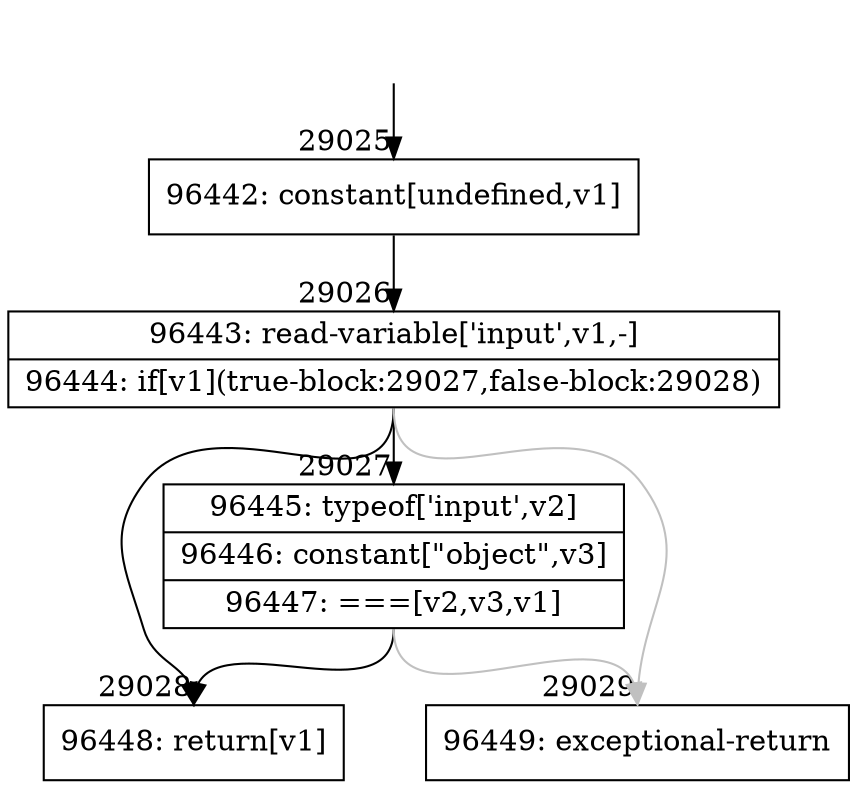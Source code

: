 digraph {
rankdir="TD"
BB_entry2565[shape=none,label=""];
BB_entry2565 -> BB29025 [tailport=s, headport=n, headlabel="    29025"]
BB29025 [shape=record label="{96442: constant[undefined,v1]}" ] 
BB29025 -> BB29026 [tailport=s, headport=n, headlabel="      29026"]
BB29026 [shape=record label="{96443: read-variable['input',v1,-]|96444: if[v1](true-block:29027,false-block:29028)}" ] 
BB29026 -> BB29028 [tailport=s, headport=n, headlabel="      29028"]
BB29026 -> BB29027 [tailport=s, headport=n, headlabel="      29027"]
BB29026 -> BB29029 [tailport=s, headport=n, color=gray, headlabel="      29029"]
BB29027 [shape=record label="{96445: typeof['input',v2]|96446: constant[\"object\",v3]|96447: ===[v2,v3,v1]}" ] 
BB29027 -> BB29028 [tailport=s, headport=n]
BB29027 -> BB29029 [tailport=s, headport=n, color=gray]
BB29028 [shape=record label="{96448: return[v1]}" ] 
BB29029 [shape=record label="{96449: exceptional-return}" ] 
//#$~ 52027
}
